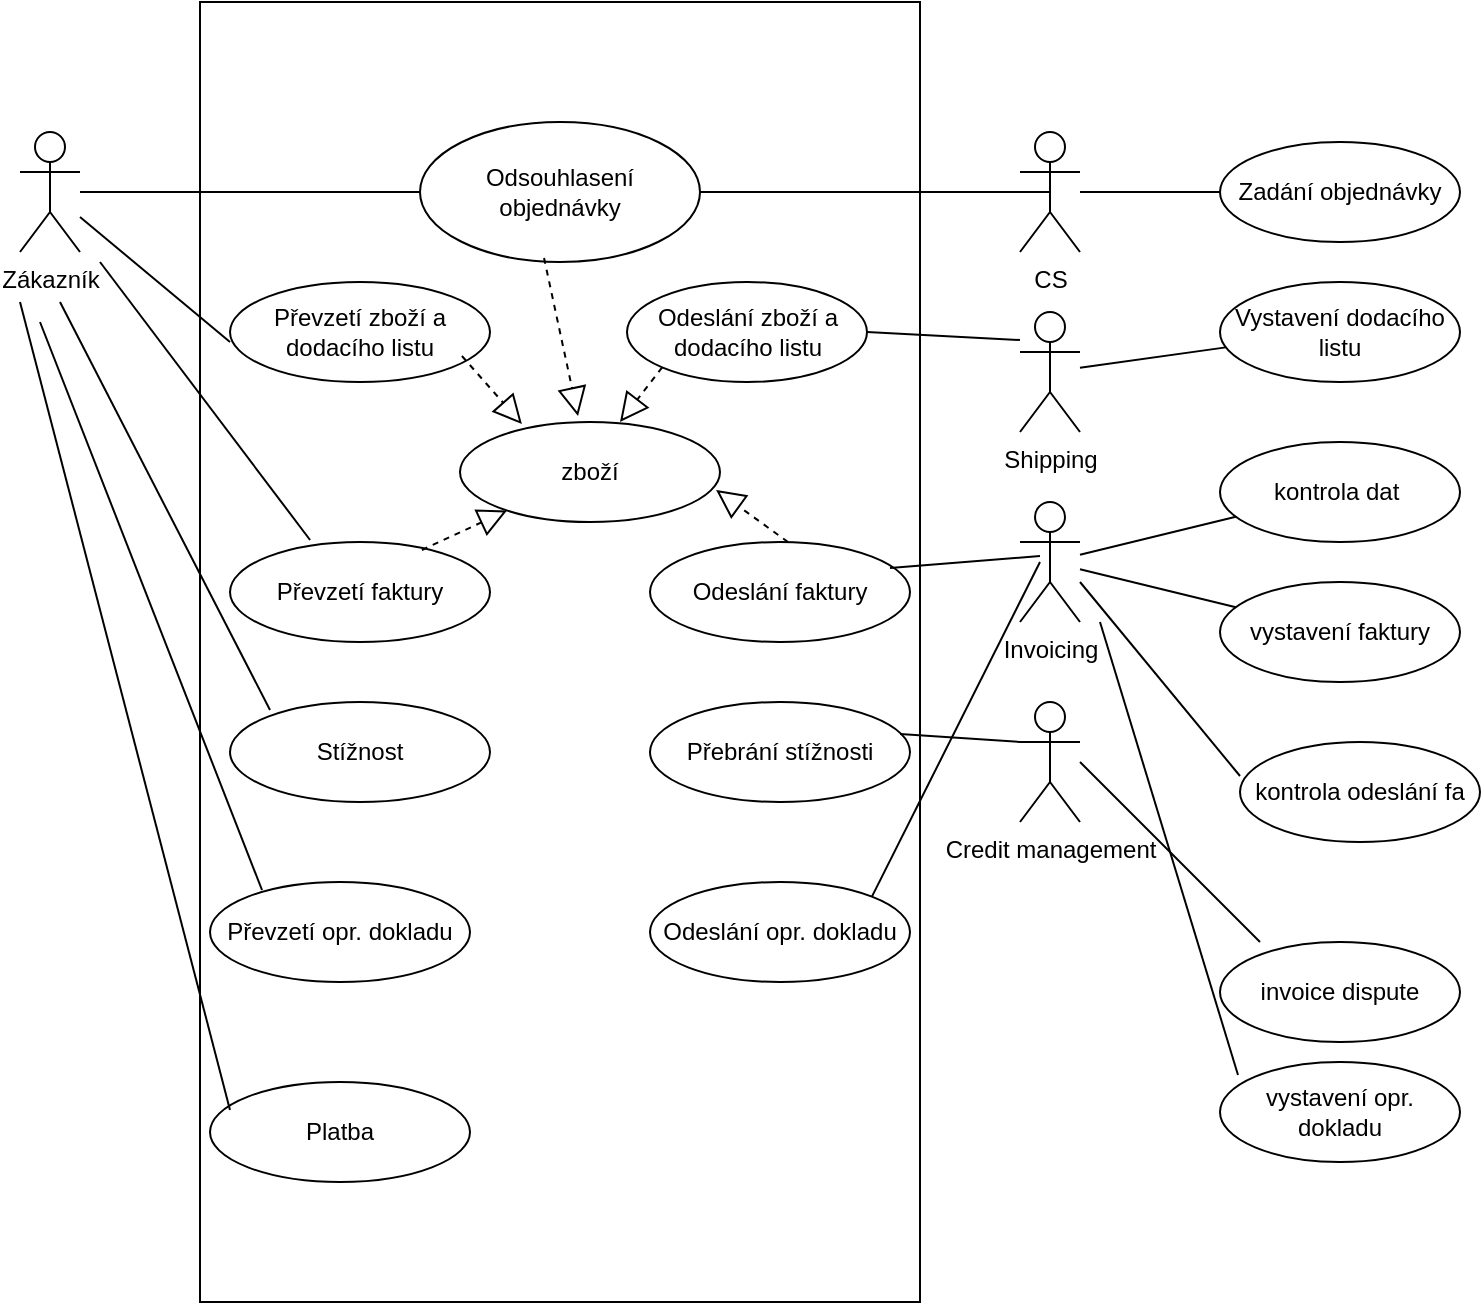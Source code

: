 <mxfile version="25.0.3">
  <diagram name="Stránka-1" id="jqo67n_8dntIajlroJTV">
    <mxGraphModel dx="1434" dy="900" grid="1" gridSize="10" guides="1" tooltips="1" connect="1" arrows="1" fold="1" page="1" pageScale="1" pageWidth="827" pageHeight="1169" background="#FFFFFF" math="0" shadow="0">
      <root>
        <mxCell id="0" />
        <mxCell id="1" parent="0" />
        <mxCell id="RUk4_OGxLVx2qCb488xx-5" value="" style="html=1;whiteSpace=wrap;horizontal=1;verticalAlign=top;" vertex="1" parent="1">
          <mxGeometry x="140" y="20" width="360" height="650" as="geometry" />
        </mxCell>
        <mxCell id="_SmTZkAmCU5QlVaPjLsI-5" value="" style="edgeStyle=orthogonalEdgeStyle;rounded=0;orthogonalLoop=1;jettySize=auto;html=1;endArrow=none;endFill=0;" parent="1" source="_SmTZkAmCU5QlVaPjLsI-1" target="_SmTZkAmCU5QlVaPjLsI-3" edge="1">
          <mxGeometry relative="1" as="geometry" />
        </mxCell>
        <object label="Zákazník" Zákazník="" id="_SmTZkAmCU5QlVaPjLsI-1">
          <mxCell style="shape=umlActor;verticalLabelPosition=bottom;verticalAlign=top;html=1;" parent="1" vertex="1">
            <mxGeometry x="50" y="85" width="30" height="60" as="geometry" />
          </mxCell>
        </object>
        <mxCell id="_SmTZkAmCU5QlVaPjLsI-3" value="Odsouhlasení objednávky" style="ellipse;whiteSpace=wrap;html=1;" parent="1" vertex="1">
          <mxGeometry x="250" y="80" width="140" height="70" as="geometry" />
        </mxCell>
        <mxCell id="_SmTZkAmCU5QlVaPjLsI-6" style="edgeStyle=orthogonalEdgeStyle;rounded=0;orthogonalLoop=1;jettySize=auto;html=1;exitX=0.5;exitY=0.5;exitDx=0;exitDy=0;exitPerimeter=0;entryX=1;entryY=0.5;entryDx=0;entryDy=0;endArrow=none;endFill=0;" parent="1" source="_SmTZkAmCU5QlVaPjLsI-4" target="_SmTZkAmCU5QlVaPjLsI-3" edge="1">
          <mxGeometry relative="1" as="geometry" />
        </mxCell>
        <mxCell id="_SmTZkAmCU5QlVaPjLsI-4" value="CS" style="shape=umlActor;verticalLabelPosition=bottom;verticalAlign=top;html=1;" parent="1" vertex="1">
          <mxGeometry x="550" y="85" width="30" height="60" as="geometry" />
        </mxCell>
        <mxCell id="_SmTZkAmCU5QlVaPjLsI-7" value="Převzetí zboží a dodacího listu" style="ellipse;whiteSpace=wrap;html=1;" parent="1" vertex="1">
          <mxGeometry x="155" y="160" width="130" height="50" as="geometry" />
        </mxCell>
        <mxCell id="_SmTZkAmCU5QlVaPjLsI-8" value="Odeslání zboží a dodacího listu" style="ellipse;whiteSpace=wrap;html=1;" parent="1" vertex="1">
          <mxGeometry x="353.5" y="160" width="120" height="50" as="geometry" />
        </mxCell>
        <mxCell id="_SmTZkAmCU5QlVaPjLsI-9" value="zboží" style="ellipse;whiteSpace=wrap;html=1;" parent="1" vertex="1">
          <mxGeometry x="270" y="230" width="130" height="50" as="geometry" />
        </mxCell>
        <mxCell id="_SmTZkAmCU5QlVaPjLsI-10" value="Převzetí faktury" style="ellipse;whiteSpace=wrap;html=1;" parent="1" vertex="1">
          <mxGeometry x="155" y="290" width="130" height="50" as="geometry" />
        </mxCell>
        <mxCell id="_SmTZkAmCU5QlVaPjLsI-11" value="Odeslání faktury" style="ellipse;whiteSpace=wrap;html=1;" parent="1" vertex="1">
          <mxGeometry x="365" y="290" width="130" height="50" as="geometry" />
        </mxCell>
        <mxCell id="_SmTZkAmCU5QlVaPjLsI-12" value="Platba" style="ellipse;whiteSpace=wrap;html=1;" parent="1" vertex="1">
          <mxGeometry x="145" y="560" width="130" height="50" as="geometry" />
        </mxCell>
        <mxCell id="_SmTZkAmCU5QlVaPjLsI-13" value="Stížnost&lt;span style=&quot;color: rgba(0, 0, 0, 0); font-family: monospace; font-size: 0px; text-align: start; text-wrap-mode: nowrap;&quot;&gt;%3CmxGraphModel%3E%3Croot%3E%3CmxCell%20id%3D%220%22%2F%3E%3CmxCell%20id%3D%221%22%20parent%3D%220%22%2F%3E%3CmxCell%20id%3D%222%22%20value%3D%22P%C5%99evzet%C3%AD%20faktury%22%20style%3D%22ellipse%3BwhiteSpace%3Dwrap%3Bhtml%3D1%3B%22%20vertex%3D%221%22%20parent%3D%221%22%3E%3CmxGeometry%20x%3D%22100%22%20y%3D%22290%22%20width%3D%22130%22%20height%3D%2250%22%20as%3D%22geometry%22%2F%3E%3C%2FmxCell%3E%3C%2Froot%3E%3C%2FmxGraphModel%3E&lt;/span&gt;" style="ellipse;whiteSpace=wrap;html=1;" parent="1" vertex="1">
          <mxGeometry x="155" y="370" width="130" height="50" as="geometry" />
        </mxCell>
        <mxCell id="_SmTZkAmCU5QlVaPjLsI-14" value="Přebrání stížnosti" style="ellipse;whiteSpace=wrap;html=1;" parent="1" vertex="1">
          <mxGeometry x="365" y="370" width="130" height="50" as="geometry" />
        </mxCell>
        <mxCell id="_SmTZkAmCU5QlVaPjLsI-15" value="Odeslání opr. dokladu" style="ellipse;whiteSpace=wrap;html=1;" parent="1" vertex="1">
          <mxGeometry x="365" y="460" width="130" height="50" as="geometry" />
        </mxCell>
        <mxCell id="_SmTZkAmCU5QlVaPjLsI-16" value="Převzetí opr. dokladu" style="ellipse;whiteSpace=wrap;html=1;" parent="1" vertex="1">
          <mxGeometry x="145" y="460" width="130" height="50" as="geometry" />
        </mxCell>
        <mxCell id="_SmTZkAmCU5QlVaPjLsI-17" value="Shipping" style="shape=umlActor;verticalLabelPosition=bottom;verticalAlign=top;html=1;" parent="1" vertex="1">
          <mxGeometry x="550" y="175" width="30" height="60" as="geometry" />
        </mxCell>
        <mxCell id="_SmTZkAmCU5QlVaPjLsI-24" value="Invoicing" style="shape=umlActor;verticalLabelPosition=bottom;verticalAlign=top;html=1;" parent="1" vertex="1">
          <mxGeometry x="550" y="270" width="30" height="60" as="geometry" />
        </mxCell>
        <mxCell id="_SmTZkAmCU5QlVaPjLsI-26" value="Credit management" style="shape=umlActor;verticalLabelPosition=bottom;verticalAlign=top;html=1;" parent="1" vertex="1">
          <mxGeometry x="550" y="370" width="30" height="60" as="geometry" />
        </mxCell>
        <mxCell id="_SmTZkAmCU5QlVaPjLsI-30" value="" style="rounded=0;orthogonalLoop=1;jettySize=auto;html=1;endArrow=none;endFill=0;" parent="1" source="_SmTZkAmCU5QlVaPjLsI-1" edge="1">
          <mxGeometry relative="1" as="geometry">
            <mxPoint x="100" y="140" as="sourcePoint" />
            <mxPoint x="155" y="190" as="targetPoint" />
          </mxGeometry>
        </mxCell>
        <mxCell id="_SmTZkAmCU5QlVaPjLsI-31" value="" style="rounded=0;orthogonalLoop=1;jettySize=auto;html=1;endArrow=none;endFill=0;entryX=0.308;entryY=-0.02;entryDx=0;entryDy=0;entryPerimeter=0;" parent="1" target="_SmTZkAmCU5QlVaPjLsI-10" edge="1">
          <mxGeometry relative="1" as="geometry">
            <mxPoint x="90" y="150" as="sourcePoint" />
            <mxPoint x="145" y="230" as="targetPoint" />
          </mxGeometry>
        </mxCell>
        <mxCell id="_SmTZkAmCU5QlVaPjLsI-32" value="" style="rounded=0;orthogonalLoop=1;jettySize=auto;html=1;endArrow=none;endFill=0;entryX=0.308;entryY=-0.02;entryDx=0;entryDy=0;entryPerimeter=0;" parent="1" edge="1">
          <mxGeometry relative="1" as="geometry">
            <mxPoint x="70" y="170" as="sourcePoint" />
            <mxPoint x="175" y="374" as="targetPoint" />
          </mxGeometry>
        </mxCell>
        <mxCell id="_SmTZkAmCU5QlVaPjLsI-33" value="" style="rounded=0;orthogonalLoop=1;jettySize=auto;html=1;endArrow=none;endFill=0;entryX=0.2;entryY=0.08;entryDx=0;entryDy=0;entryPerimeter=0;" parent="1" target="_SmTZkAmCU5QlVaPjLsI-16" edge="1">
          <mxGeometry relative="1" as="geometry">
            <mxPoint x="60" y="180" as="sourcePoint" />
            <mxPoint x="165" y="460" as="targetPoint" />
          </mxGeometry>
        </mxCell>
        <mxCell id="_SmTZkAmCU5QlVaPjLsI-34" value="" style="rounded=0;orthogonalLoop=1;jettySize=auto;html=1;endArrow=none;endFill=0;entryX=0.2;entryY=0.08;entryDx=0;entryDy=0;entryPerimeter=0;" parent="1" edge="1">
          <mxGeometry relative="1" as="geometry">
            <mxPoint x="50" y="170" as="sourcePoint" />
            <mxPoint x="155" y="574" as="targetPoint" />
          </mxGeometry>
        </mxCell>
        <mxCell id="_SmTZkAmCU5QlVaPjLsI-35" value="" style="rounded=0;orthogonalLoop=1;jettySize=auto;html=1;endArrow=none;endFill=0;exitX=0.067;exitY=0.867;exitDx=0;exitDy=0;exitPerimeter=0;entryX=1;entryY=0.5;entryDx=0;entryDy=0;" parent="1" target="_SmTZkAmCU5QlVaPjLsI-8" edge="1">
          <mxGeometry relative="1" as="geometry">
            <mxPoint x="550" y="189.02" as="sourcePoint" />
            <mxPoint x="466.03" y="230" as="targetPoint" />
          </mxGeometry>
        </mxCell>
        <mxCell id="_SmTZkAmCU5QlVaPjLsI-36" value="" style="rounded=0;orthogonalLoop=1;jettySize=auto;html=1;endArrow=none;endFill=0;exitX=0.067;exitY=0.867;exitDx=0;exitDy=0;exitPerimeter=0;entryX=1;entryY=0.5;entryDx=0;entryDy=0;" parent="1" edge="1">
          <mxGeometry relative="1" as="geometry">
            <mxPoint x="560" y="297.01" as="sourcePoint" />
            <mxPoint x="485" y="302.99" as="targetPoint" />
          </mxGeometry>
        </mxCell>
        <mxCell id="_SmTZkAmCU5QlVaPjLsI-37" value="" style="rounded=0;orthogonalLoop=1;jettySize=auto;html=1;endArrow=none;endFill=0;entryX=1;entryY=0.5;entryDx=0;entryDy=0;exitX=0;exitY=0.333;exitDx=0;exitDy=0;exitPerimeter=0;" parent="1" source="_SmTZkAmCU5QlVaPjLsI-26" edge="1">
          <mxGeometry relative="1" as="geometry">
            <mxPoint x="540" y="380" as="sourcePoint" />
            <mxPoint x="490" y="385.98" as="targetPoint" />
          </mxGeometry>
        </mxCell>
        <mxCell id="_SmTZkAmCU5QlVaPjLsI-38" value="" style="rounded=0;orthogonalLoop=1;jettySize=auto;html=1;endArrow=none;endFill=0;entryX=1;entryY=0;entryDx=0;entryDy=0;" parent="1" target="_SmTZkAmCU5QlVaPjLsI-15" edge="1">
          <mxGeometry relative="1" as="geometry">
            <mxPoint x="560" y="300" as="sourcePoint" />
            <mxPoint x="485" y="317.99" as="targetPoint" />
          </mxGeometry>
        </mxCell>
        <mxCell id="_SmTZkAmCU5QlVaPjLsI-40" value="" style="endArrow=block;dashed=1;endFill=0;endSize=12;html=1;rounded=0;entryX=0.985;entryY=0.68;entryDx=0;entryDy=0;entryPerimeter=0;" parent="1" target="_SmTZkAmCU5QlVaPjLsI-9" edge="1">
          <mxGeometry width="160" relative="1" as="geometry">
            <mxPoint x="434" y="290" as="sourcePoint" />
            <mxPoint x="414" y="250" as="targetPoint" />
          </mxGeometry>
        </mxCell>
        <mxCell id="_SmTZkAmCU5QlVaPjLsI-41" value="" style="endArrow=block;dashed=1;endFill=0;endSize=12;html=1;rounded=0;exitX=0.738;exitY=0.08;exitDx=0;exitDy=0;exitPerimeter=0;" parent="1" source="_SmTZkAmCU5QlVaPjLsI-10" target="_SmTZkAmCU5QlVaPjLsI-9" edge="1">
          <mxGeometry width="160" relative="1" as="geometry">
            <mxPoint x="455.5" y="256" as="sourcePoint" />
            <mxPoint x="404.5" y="230" as="targetPoint" />
          </mxGeometry>
        </mxCell>
        <mxCell id="_SmTZkAmCU5QlVaPjLsI-43" value="" style="endArrow=block;dashed=1;endFill=0;endSize=12;html=1;rounded=0;exitX=0.892;exitY=0.74;exitDx=0;exitDy=0;exitPerimeter=0;entryX=0.238;entryY=0.02;entryDx=0;entryDy=0;entryPerimeter=0;" parent="1" source="_SmTZkAmCU5QlVaPjLsI-7" target="_SmTZkAmCU5QlVaPjLsI-9" edge="1">
          <mxGeometry width="160" relative="1" as="geometry">
            <mxPoint x="285" y="190" as="sourcePoint" />
            <mxPoint x="328" y="170" as="targetPoint" />
          </mxGeometry>
        </mxCell>
        <mxCell id="_SmTZkAmCU5QlVaPjLsI-44" value="" style="endArrow=block;dashed=1;endFill=0;endSize=12;html=1;rounded=0;exitX=0;exitY=1;exitDx=0;exitDy=0;" parent="1" source="_SmTZkAmCU5QlVaPjLsI-8" edge="1">
          <mxGeometry width="160" relative="1" as="geometry">
            <mxPoint x="295" y="200" as="sourcePoint" />
            <mxPoint x="350" y="230" as="targetPoint" />
          </mxGeometry>
        </mxCell>
        <mxCell id="_SmTZkAmCU5QlVaPjLsI-47" value="" style="endArrow=block;dashed=1;endFill=0;endSize=12;html=1;rounded=0;entryX=0.454;entryY=-0.06;entryDx=0;entryDy=0;entryPerimeter=0;exitX=0.443;exitY=0.971;exitDx=0;exitDy=0;exitPerimeter=0;" parent="1" source="_SmTZkAmCU5QlVaPjLsI-3" target="_SmTZkAmCU5QlVaPjLsI-9" edge="1">
          <mxGeometry width="160" relative="1" as="geometry">
            <mxPoint x="311" y="160" as="sourcePoint" />
            <mxPoint x="311" y="241" as="targetPoint" />
          </mxGeometry>
        </mxCell>
        <mxCell id="_SmTZkAmCU5QlVaPjLsI-56" value="" style="edgeStyle=orthogonalEdgeStyle;rounded=0;orthogonalLoop=1;jettySize=auto;html=1;endArrow=none;endFill=0;" parent="1" source="_SmTZkAmCU5QlVaPjLsI-48" target="_SmTZkAmCU5QlVaPjLsI-4" edge="1">
          <mxGeometry relative="1" as="geometry" />
        </mxCell>
        <mxCell id="_SmTZkAmCU5QlVaPjLsI-48" value="Zadání objednávky" style="ellipse;whiteSpace=wrap;html=1;" parent="1" vertex="1">
          <mxGeometry x="650" y="90" width="120" height="50" as="geometry" />
        </mxCell>
        <mxCell id="_SmTZkAmCU5QlVaPjLsI-57" value="" style="rounded=0;orthogonalLoop=1;jettySize=auto;html=1;endArrow=none;endFill=0;" parent="1" source="_SmTZkAmCU5QlVaPjLsI-49" target="_SmTZkAmCU5QlVaPjLsI-17" edge="1">
          <mxGeometry relative="1" as="geometry" />
        </mxCell>
        <mxCell id="_SmTZkAmCU5QlVaPjLsI-49" value="Vystavení dodacího listu" style="ellipse;whiteSpace=wrap;html=1;" parent="1" vertex="1">
          <mxGeometry x="650" y="160" width="120" height="50" as="geometry" />
        </mxCell>
        <mxCell id="_SmTZkAmCU5QlVaPjLsI-58" value="" style="rounded=0;orthogonalLoop=1;jettySize=auto;html=1;endArrow=none;endFill=0;" parent="1" source="_SmTZkAmCU5QlVaPjLsI-50" target="_SmTZkAmCU5QlVaPjLsI-24" edge="1">
          <mxGeometry relative="1" as="geometry" />
        </mxCell>
        <mxCell id="_SmTZkAmCU5QlVaPjLsI-50" value="kontrola dat&amp;nbsp;" style="ellipse;whiteSpace=wrap;html=1;" parent="1" vertex="1">
          <mxGeometry x="650" y="240" width="120" height="50" as="geometry" />
        </mxCell>
        <mxCell id="_SmTZkAmCU5QlVaPjLsI-59" value="" style="rounded=0;orthogonalLoop=1;jettySize=auto;html=1;endArrow=none;endFill=0;" parent="1" source="_SmTZkAmCU5QlVaPjLsI-51" target="_SmTZkAmCU5QlVaPjLsI-24" edge="1">
          <mxGeometry relative="1" as="geometry" />
        </mxCell>
        <mxCell id="_SmTZkAmCU5QlVaPjLsI-51" value="vystavení faktury" style="ellipse;whiteSpace=wrap;html=1;" parent="1" vertex="1">
          <mxGeometry x="650" y="310" width="120" height="50" as="geometry" />
        </mxCell>
        <mxCell id="_SmTZkAmCU5QlVaPjLsI-63" value="" style="rounded=0;orthogonalLoop=1;jettySize=auto;html=1;endArrow=none;endFill=0;" parent="1" edge="1">
          <mxGeometry relative="1" as="geometry">
            <mxPoint x="670" y="490" as="sourcePoint" />
            <mxPoint x="580" y="400" as="targetPoint" />
          </mxGeometry>
        </mxCell>
        <mxCell id="_SmTZkAmCU5QlVaPjLsI-53" value="invoice dispute" style="ellipse;whiteSpace=wrap;html=1;" parent="1" vertex="1">
          <mxGeometry x="650" y="490" width="120" height="50" as="geometry" />
        </mxCell>
        <mxCell id="_SmTZkAmCU5QlVaPjLsI-54" value="vystavení opr. dokladu" style="ellipse;whiteSpace=wrap;html=1;" parent="1" vertex="1">
          <mxGeometry x="650" y="550" width="120" height="50" as="geometry" />
        </mxCell>
        <mxCell id="_SmTZkAmCU5QlVaPjLsI-55" value="kontrola odeslání fa" style="ellipse;whiteSpace=wrap;html=1;" parent="1" vertex="1">
          <mxGeometry x="660" y="390" width="120" height="50" as="geometry" />
        </mxCell>
        <mxCell id="_SmTZkAmCU5QlVaPjLsI-61" value="" style="rounded=0;orthogonalLoop=1;jettySize=auto;html=1;endArrow=none;endFill=0;exitX=0;exitY=0.34;exitDx=0;exitDy=0;exitPerimeter=0;" parent="1" edge="1" source="_SmTZkAmCU5QlVaPjLsI-55">
          <mxGeometry relative="1" as="geometry">
            <mxPoint x="669" y="436.5" as="sourcePoint" />
            <mxPoint x="580" y="310" as="targetPoint" />
          </mxGeometry>
        </mxCell>
        <mxCell id="_SmTZkAmCU5QlVaPjLsI-64" value="" style="rounded=0;orthogonalLoop=1;jettySize=auto;html=1;endArrow=none;endFill=0;exitX=0.075;exitY=0.26;exitDx=0;exitDy=0;exitPerimeter=0;" parent="1" edge="1">
          <mxGeometry relative="1" as="geometry">
            <mxPoint x="659" y="556.5" as="sourcePoint" />
            <mxPoint x="590" y="330" as="targetPoint" />
          </mxGeometry>
        </mxCell>
      </root>
    </mxGraphModel>
  </diagram>
</mxfile>
